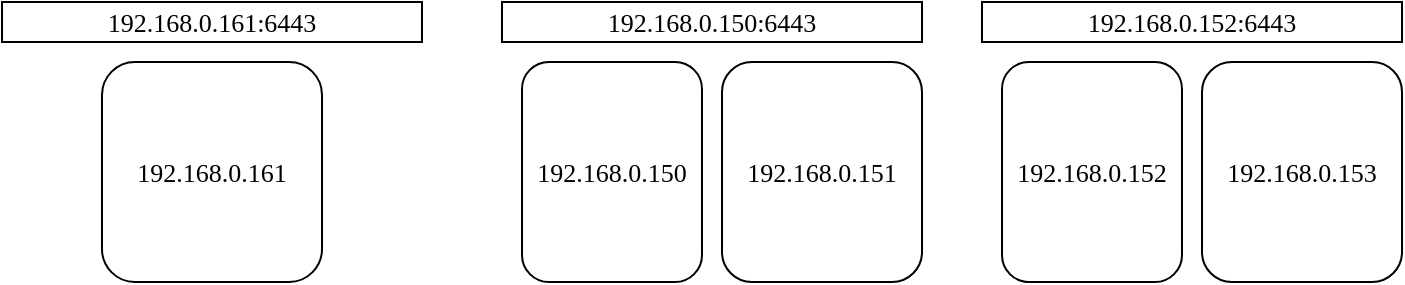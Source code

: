 <mxfile version="24.4.4" type="github">
  <diagram name="第 1 页" id="McA4ajHfGWJ963UaxfSq">
    <mxGraphModel dx="1434" dy="738" grid="1" gridSize="10" guides="1" tooltips="1" connect="1" arrows="1" fold="1" page="1" pageScale="1" pageWidth="827" pageHeight="1169" math="0" shadow="0">
      <root>
        <mxCell id="0" />
        <mxCell id="1" parent="0" />
        <mxCell id="rLbJsoGFCxYMFiliCn_l-1" value="192.168.0.161:6443" style="rounded=0;whiteSpace=wrap;html=1;labelBorderColor=none;labelBackgroundColor=none;textShadow=0;spacingTop=0;spacingLeft=0;spacingBottom=0;spacingRight=0;spacing=207;verticalAlign=middle;fontSize=13;fontFamily=Tahoma;" vertex="1" parent="1">
          <mxGeometry x="80" y="330" width="210" height="20" as="geometry" />
        </mxCell>
        <mxCell id="rLbJsoGFCxYMFiliCn_l-2" value="&lt;span style=&quot;font-family: Tahoma; font-size: 13px; text-wrap: nowrap;&quot;&gt;192.168.0.161&lt;/span&gt;" style="rounded=1;whiteSpace=wrap;html=1;" vertex="1" parent="1">
          <mxGeometry x="130" y="360" width="110" height="110" as="geometry" />
        </mxCell>
        <mxCell id="rLbJsoGFCxYMFiliCn_l-3" value="192.168.0.150:6443" style="rounded=0;whiteSpace=wrap;html=1;labelBorderColor=none;labelBackgroundColor=none;textShadow=0;spacingTop=0;spacingLeft=0;spacingBottom=0;spacingRight=0;spacing=207;verticalAlign=middle;fontSize=13;fontFamily=Tahoma;" vertex="1" parent="1">
          <mxGeometry x="330" y="330" width="210" height="20" as="geometry" />
        </mxCell>
        <mxCell id="rLbJsoGFCxYMFiliCn_l-4" value="&lt;span style=&quot;font-family: Tahoma; font-size: 13px; text-wrap: nowrap;&quot;&gt;192.168.0.150&lt;/span&gt;" style="rounded=1;whiteSpace=wrap;html=1;" vertex="1" parent="1">
          <mxGeometry x="340" y="360" width="90" height="110" as="geometry" />
        </mxCell>
        <mxCell id="rLbJsoGFCxYMFiliCn_l-5" value="&lt;span style=&quot;font-family: Tahoma; font-size: 13px; text-wrap: nowrap;&quot;&gt;192.168.0.151&lt;/span&gt;" style="rounded=1;whiteSpace=wrap;html=1;" vertex="1" parent="1">
          <mxGeometry x="440" y="360" width="100" height="110" as="geometry" />
        </mxCell>
        <mxCell id="rLbJsoGFCxYMFiliCn_l-6" value="192.168.0.152:6443" style="rounded=0;whiteSpace=wrap;html=1;labelBorderColor=none;labelBackgroundColor=none;textShadow=0;spacingTop=0;spacingLeft=0;spacingBottom=0;spacingRight=0;spacing=207;verticalAlign=middle;fontSize=13;fontFamily=Tahoma;" vertex="1" parent="1">
          <mxGeometry x="570" y="330" width="210" height="20" as="geometry" />
        </mxCell>
        <mxCell id="rLbJsoGFCxYMFiliCn_l-7" value="&lt;span style=&quot;font-family: Tahoma; font-size: 13px; text-wrap: nowrap;&quot;&gt;192.168.0.152&lt;/span&gt;" style="rounded=1;whiteSpace=wrap;html=1;" vertex="1" parent="1">
          <mxGeometry x="580" y="360" width="90" height="110" as="geometry" />
        </mxCell>
        <mxCell id="rLbJsoGFCxYMFiliCn_l-8" value="&lt;span style=&quot;font-family: Tahoma; font-size: 13px; text-wrap: nowrap;&quot;&gt;192.168.0.153&lt;/span&gt;" style="rounded=1;whiteSpace=wrap;html=1;" vertex="1" parent="1">
          <mxGeometry x="680" y="360" width="100" height="110" as="geometry" />
        </mxCell>
      </root>
    </mxGraphModel>
  </diagram>
</mxfile>
